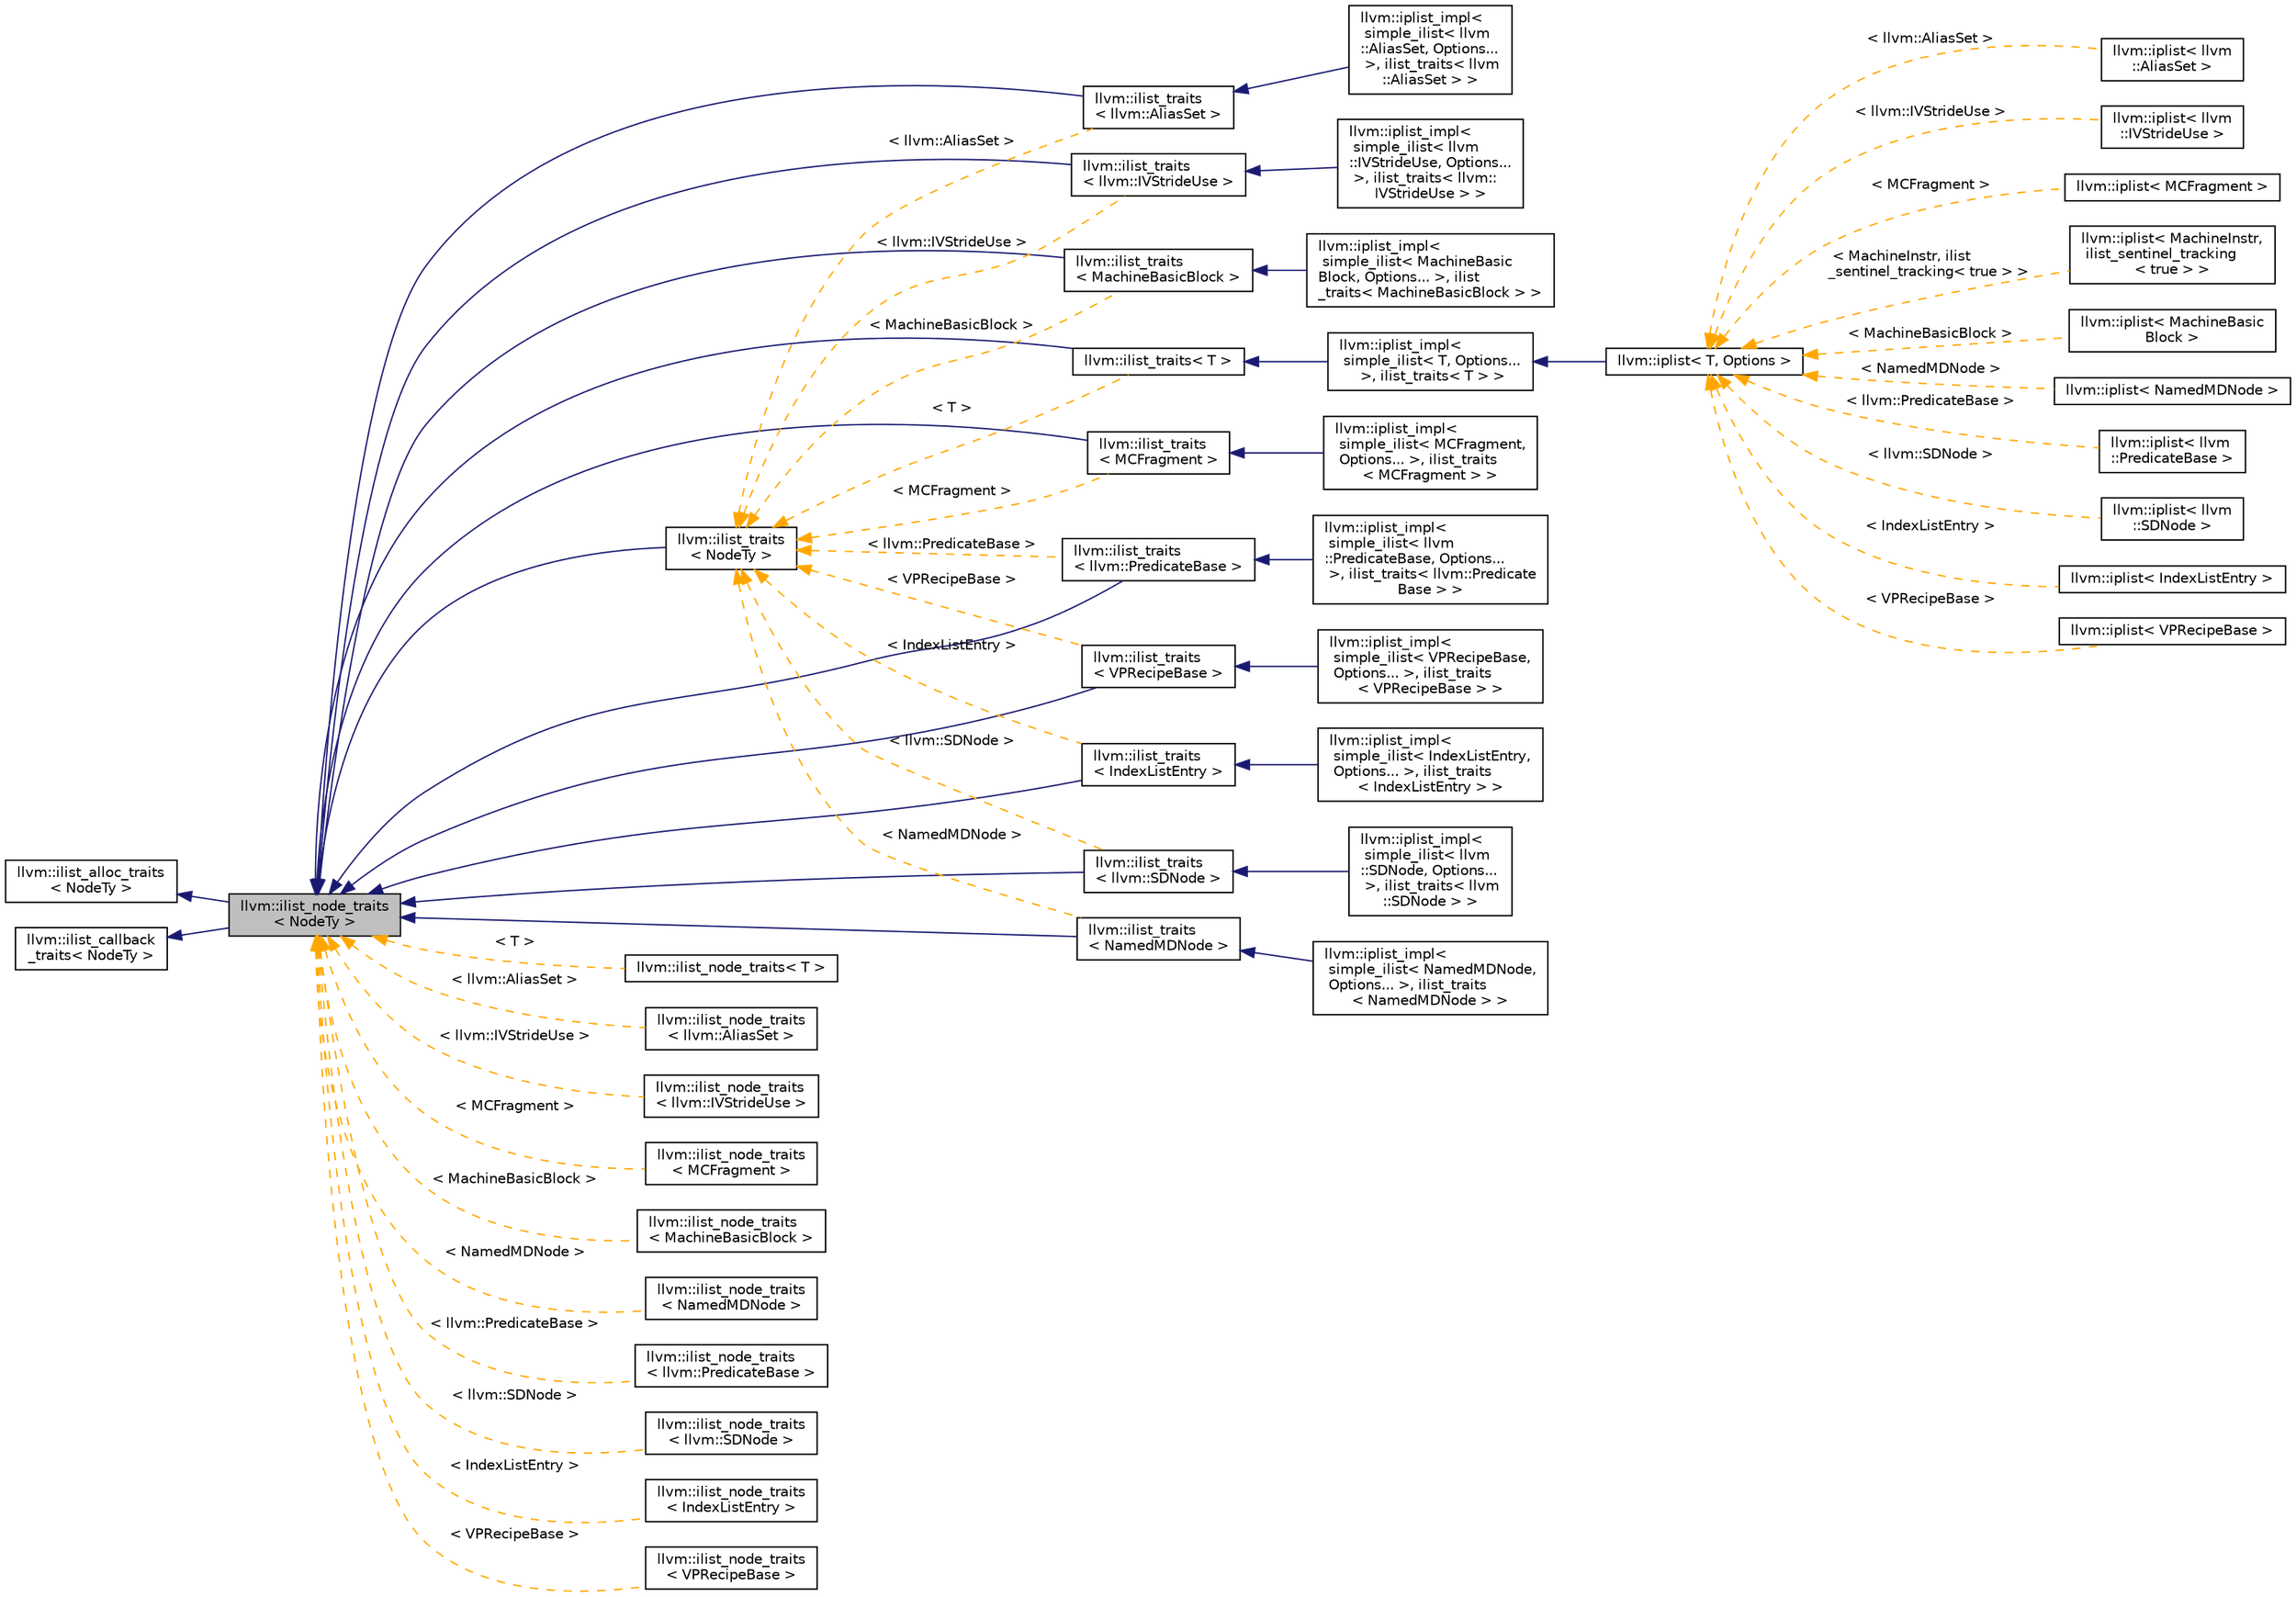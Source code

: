 digraph "llvm::ilist_node_traits&lt; NodeTy &gt;"
{
 // LATEX_PDF_SIZE
  bgcolor="transparent";
  edge [fontname="Helvetica",fontsize="10",labelfontname="Helvetica",labelfontsize="10"];
  node [fontname="Helvetica",fontsize="10",shape="box"];
  rankdir="LR";
  Node1 [label="llvm::ilist_node_traits\l\< NodeTy \>",height=0.2,width=0.4,color="black", fillcolor="grey75", style="filled", fontcolor="black",tooltip="A fragment for template traits for intrusive list that provides default node related operations."];
  Node2 -> Node1 [dir="back",color="midnightblue",fontsize="10",style="solid",fontname="Helvetica"];
  Node2 [label="llvm::ilist_alloc_traits\l\< NodeTy \>",height=0.2,width=0.4,color="black",URL="$structllvm_1_1ilist__alloc__traits.html",tooltip="Use delete by default for iplist and ilist."];
  Node3 -> Node1 [dir="back",color="midnightblue",fontsize="10",style="solid",fontname="Helvetica"];
  Node3 [label="llvm::ilist_callback\l_traits\< NodeTy \>",height=0.2,width=0.4,color="black",URL="$structllvm_1_1ilist__callback__traits.html",tooltip="Callbacks do nothing by default in iplist and ilist."];
  Node1 -> Node4 [dir="back",color="midnightblue",fontsize="10",style="solid",fontname="Helvetica"];
  Node4 [label="llvm::ilist_traits\< T \>",height=0.2,width=0.4,color="black",URL="$structllvm_1_1ilist__traits.html",tooltip=" "];
  Node4 -> Node5 [dir="back",color="midnightblue",fontsize="10",style="solid",fontname="Helvetica"];
  Node5 [label="llvm::iplist_impl\<\l simple_ilist\< T, Options...\l \>, ilist_traits\< T \> \>",height=0.2,width=0.4,color="black",URL="$classllvm_1_1iplist__impl.html",tooltip=" "];
  Node5 -> Node6 [dir="back",color="midnightblue",fontsize="10",style="solid",fontname="Helvetica"];
  Node6 [label="llvm::iplist\< T, Options \>",height=0.2,width=0.4,color="black",URL="$classllvm_1_1iplist.html",tooltip="An intrusive list with ownership and callbacks specified/controlled by ilist_traits,..."];
  Node6 -> Node7 [dir="back",color="orange",fontsize="10",style="dashed",label=" \< llvm::AliasSet \>" ,fontname="Helvetica"];
  Node7 [label="llvm::iplist\< llvm\l::AliasSet \>",height=0.2,width=0.4,color="black",URL="$classllvm_1_1iplist.html",tooltip=" "];
  Node6 -> Node8 [dir="back",color="orange",fontsize="10",style="dashed",label=" \< llvm::IVStrideUse \>" ,fontname="Helvetica"];
  Node8 [label="llvm::iplist\< llvm\l::IVStrideUse \>",height=0.2,width=0.4,color="black",URL="$classllvm_1_1iplist.html",tooltip=" "];
  Node6 -> Node9 [dir="back",color="orange",fontsize="10",style="dashed",label=" \< MCFragment \>" ,fontname="Helvetica"];
  Node9 [label="llvm::iplist\< MCFragment \>",height=0.2,width=0.4,color="black",URL="$classllvm_1_1iplist.html",tooltip=" "];
  Node6 -> Node10 [dir="back",color="orange",fontsize="10",style="dashed",label=" \< MachineInstr, ilist\l_sentinel_tracking\< true \> \>" ,fontname="Helvetica"];
  Node10 [label="llvm::iplist\< MachineInstr,\l ilist_sentinel_tracking\l\< true \> \>",height=0.2,width=0.4,color="black",URL="$classllvm_1_1iplist.html",tooltip=" "];
  Node6 -> Node11 [dir="back",color="orange",fontsize="10",style="dashed",label=" \< MachineBasicBlock \>" ,fontname="Helvetica"];
  Node11 [label="llvm::iplist\< MachineBasic\lBlock \>",height=0.2,width=0.4,color="black",URL="$classllvm_1_1iplist.html",tooltip=" "];
  Node6 -> Node12 [dir="back",color="orange",fontsize="10",style="dashed",label=" \< NamedMDNode \>" ,fontname="Helvetica"];
  Node12 [label="llvm::iplist\< NamedMDNode \>",height=0.2,width=0.4,color="black",URL="$classllvm_1_1iplist.html",tooltip=" "];
  Node6 -> Node13 [dir="back",color="orange",fontsize="10",style="dashed",label=" \< llvm::PredicateBase \>" ,fontname="Helvetica"];
  Node13 [label="llvm::iplist\< llvm\l::PredicateBase \>",height=0.2,width=0.4,color="black",URL="$classllvm_1_1iplist.html",tooltip=" "];
  Node6 -> Node14 [dir="back",color="orange",fontsize="10",style="dashed",label=" \< llvm::SDNode \>" ,fontname="Helvetica"];
  Node14 [label="llvm::iplist\< llvm\l::SDNode \>",height=0.2,width=0.4,color="black",URL="$classllvm_1_1iplist.html",tooltip=" "];
  Node6 -> Node15 [dir="back",color="orange",fontsize="10",style="dashed",label=" \< IndexListEntry \>" ,fontname="Helvetica"];
  Node15 [label="llvm::iplist\< IndexListEntry \>",height=0.2,width=0.4,color="black",URL="$classllvm_1_1iplist.html",tooltip=" "];
  Node6 -> Node16 [dir="back",color="orange",fontsize="10",style="dashed",label=" \< VPRecipeBase \>" ,fontname="Helvetica"];
  Node16 [label="llvm::iplist\< VPRecipeBase \>",height=0.2,width=0.4,color="black",URL="$classllvm_1_1iplist.html",tooltip=" "];
  Node1 -> Node17 [dir="back",color="midnightblue",fontsize="10",style="solid",fontname="Helvetica"];
  Node17 [label="llvm::ilist_traits\l\< llvm::AliasSet \>",height=0.2,width=0.4,color="black",URL="$structllvm_1_1ilist__traits.html",tooltip=" "];
  Node17 -> Node18 [dir="back",color="midnightblue",fontsize="10",style="solid",fontname="Helvetica"];
  Node18 [label="llvm::iplist_impl\<\l simple_ilist\< llvm\l::AliasSet, Options...\l \>, ilist_traits\< llvm\l::AliasSet \> \>",height=0.2,width=0.4,color="black",URL="$classllvm_1_1iplist__impl.html",tooltip=" "];
  Node1 -> Node19 [dir="back",color="midnightblue",fontsize="10",style="solid",fontname="Helvetica"];
  Node19 [label="llvm::ilist_traits\l\< llvm::IVStrideUse \>",height=0.2,width=0.4,color="black",URL="$structllvm_1_1ilist__traits.html",tooltip=" "];
  Node19 -> Node20 [dir="back",color="midnightblue",fontsize="10",style="solid",fontname="Helvetica"];
  Node20 [label="llvm::iplist_impl\<\l simple_ilist\< llvm\l::IVStrideUse, Options...\l \>, ilist_traits\< llvm::\lIVStrideUse \> \>",height=0.2,width=0.4,color="black",URL="$classllvm_1_1iplist__impl.html",tooltip=" "];
  Node1 -> Node21 [dir="back",color="midnightblue",fontsize="10",style="solid",fontname="Helvetica"];
  Node21 [label="llvm::ilist_traits\l\< MCFragment \>",height=0.2,width=0.4,color="black",URL="$structllvm_1_1ilist__traits.html",tooltip=" "];
  Node21 -> Node22 [dir="back",color="midnightblue",fontsize="10",style="solid",fontname="Helvetica"];
  Node22 [label="llvm::iplist_impl\<\l simple_ilist\< MCFragment,\l Options... \>, ilist_traits\l\< MCFragment \> \>",height=0.2,width=0.4,color="black",URL="$classllvm_1_1iplist__impl.html",tooltip=" "];
  Node1 -> Node23 [dir="back",color="midnightblue",fontsize="10",style="solid",fontname="Helvetica"];
  Node23 [label="llvm::ilist_traits\l\< MachineBasicBlock \>",height=0.2,width=0.4,color="black",URL="$structllvm_1_1ilist__traits.html",tooltip=" "];
  Node23 -> Node24 [dir="back",color="midnightblue",fontsize="10",style="solid",fontname="Helvetica"];
  Node24 [label="llvm::iplist_impl\<\l simple_ilist\< MachineBasic\lBlock, Options... \>, ilist\l_traits\< MachineBasicBlock \> \>",height=0.2,width=0.4,color="black",URL="$classllvm_1_1iplist__impl.html",tooltip=" "];
  Node1 -> Node25 [dir="back",color="midnightblue",fontsize="10",style="solid",fontname="Helvetica"];
  Node25 [label="llvm::ilist_traits\l\< NamedMDNode \>",height=0.2,width=0.4,color="black",URL="$structllvm_1_1ilist__traits.html",tooltip=" "];
  Node25 -> Node26 [dir="back",color="midnightblue",fontsize="10",style="solid",fontname="Helvetica"];
  Node26 [label="llvm::iplist_impl\<\l simple_ilist\< NamedMDNode,\l Options... \>, ilist_traits\l\< NamedMDNode \> \>",height=0.2,width=0.4,color="black",URL="$classllvm_1_1iplist__impl.html",tooltip=" "];
  Node1 -> Node27 [dir="back",color="midnightblue",fontsize="10",style="solid",fontname="Helvetica"];
  Node27 [label="llvm::ilist_traits\l\< llvm::PredicateBase \>",height=0.2,width=0.4,color="black",URL="$structllvm_1_1ilist__traits.html",tooltip=" "];
  Node27 -> Node28 [dir="back",color="midnightblue",fontsize="10",style="solid",fontname="Helvetica"];
  Node28 [label="llvm::iplist_impl\<\l simple_ilist\< llvm\l::PredicateBase, Options...\l \>, ilist_traits\< llvm::Predicate\lBase \> \>",height=0.2,width=0.4,color="black",URL="$classllvm_1_1iplist__impl.html",tooltip=" "];
  Node1 -> Node29 [dir="back",color="midnightblue",fontsize="10",style="solid",fontname="Helvetica"];
  Node29 [label="llvm::ilist_traits\l\< llvm::SDNode \>",height=0.2,width=0.4,color="black",URL="$structllvm_1_1ilist__traits.html",tooltip=" "];
  Node29 -> Node30 [dir="back",color="midnightblue",fontsize="10",style="solid",fontname="Helvetica"];
  Node30 [label="llvm::iplist_impl\<\l simple_ilist\< llvm\l::SDNode, Options...\l \>, ilist_traits\< llvm\l::SDNode \> \>",height=0.2,width=0.4,color="black",URL="$classllvm_1_1iplist__impl.html",tooltip=" "];
  Node1 -> Node31 [dir="back",color="midnightblue",fontsize="10",style="solid",fontname="Helvetica"];
  Node31 [label="llvm::ilist_traits\l\< IndexListEntry \>",height=0.2,width=0.4,color="black",URL="$structllvm_1_1ilist__traits.html",tooltip=" "];
  Node31 -> Node32 [dir="back",color="midnightblue",fontsize="10",style="solid",fontname="Helvetica"];
  Node32 [label="llvm::iplist_impl\<\l simple_ilist\< IndexListEntry,\l Options... \>, ilist_traits\l\< IndexListEntry \> \>",height=0.2,width=0.4,color="black",URL="$classllvm_1_1iplist__impl.html",tooltip=" "];
  Node1 -> Node33 [dir="back",color="midnightblue",fontsize="10",style="solid",fontname="Helvetica"];
  Node33 [label="llvm::ilist_traits\l\< VPRecipeBase \>",height=0.2,width=0.4,color="black",URL="$structllvm_1_1ilist__traits.html",tooltip=" "];
  Node33 -> Node34 [dir="back",color="midnightblue",fontsize="10",style="solid",fontname="Helvetica"];
  Node34 [label="llvm::iplist_impl\<\l simple_ilist\< VPRecipeBase,\l Options... \>, ilist_traits\l\< VPRecipeBase \> \>",height=0.2,width=0.4,color="black",URL="$classllvm_1_1iplist__impl.html",tooltip=" "];
  Node1 -> Node35 [dir="back",color="midnightblue",fontsize="10",style="solid",fontname="Helvetica"];
  Node35 [label="llvm::ilist_traits\l\< NodeTy \>",height=0.2,width=0.4,color="black",URL="$structllvm_1_1ilist__traits.html",tooltip="Template traits for intrusive list."];
  Node35 -> Node4 [dir="back",color="orange",fontsize="10",style="dashed",label=" \< T \>" ,fontname="Helvetica"];
  Node35 -> Node17 [dir="back",color="orange",fontsize="10",style="dashed",label=" \< llvm::AliasSet \>" ,fontname="Helvetica"];
  Node35 -> Node19 [dir="back",color="orange",fontsize="10",style="dashed",label=" \< llvm::IVStrideUse \>" ,fontname="Helvetica"];
  Node35 -> Node21 [dir="back",color="orange",fontsize="10",style="dashed",label=" \< MCFragment \>" ,fontname="Helvetica"];
  Node35 -> Node23 [dir="back",color="orange",fontsize="10",style="dashed",label=" \< MachineBasicBlock \>" ,fontname="Helvetica"];
  Node35 -> Node25 [dir="back",color="orange",fontsize="10",style="dashed",label=" \< NamedMDNode \>" ,fontname="Helvetica"];
  Node35 -> Node27 [dir="back",color="orange",fontsize="10",style="dashed",label=" \< llvm::PredicateBase \>" ,fontname="Helvetica"];
  Node35 -> Node29 [dir="back",color="orange",fontsize="10",style="dashed",label=" \< llvm::SDNode \>" ,fontname="Helvetica"];
  Node35 -> Node31 [dir="back",color="orange",fontsize="10",style="dashed",label=" \< IndexListEntry \>" ,fontname="Helvetica"];
  Node35 -> Node33 [dir="back",color="orange",fontsize="10",style="dashed",label=" \< VPRecipeBase \>" ,fontname="Helvetica"];
  Node1 -> Node36 [dir="back",color="orange",fontsize="10",style="dashed",label=" \< T \>" ,fontname="Helvetica"];
  Node36 [label="llvm::ilist_node_traits\< T \>",height=0.2,width=0.4,color="black",URL="$structllvm_1_1ilist__node__traits.html",tooltip=" "];
  Node1 -> Node37 [dir="back",color="orange",fontsize="10",style="dashed",label=" \< llvm::AliasSet \>" ,fontname="Helvetica"];
  Node37 [label="llvm::ilist_node_traits\l\< llvm::AliasSet \>",height=0.2,width=0.4,color="black",URL="$structllvm_1_1ilist__node__traits.html",tooltip=" "];
  Node1 -> Node38 [dir="back",color="orange",fontsize="10",style="dashed",label=" \< llvm::IVStrideUse \>" ,fontname="Helvetica"];
  Node38 [label="llvm::ilist_node_traits\l\< llvm::IVStrideUse \>",height=0.2,width=0.4,color="black",URL="$structllvm_1_1ilist__node__traits.html",tooltip=" "];
  Node1 -> Node39 [dir="back",color="orange",fontsize="10",style="dashed",label=" \< MCFragment \>" ,fontname="Helvetica"];
  Node39 [label="llvm::ilist_node_traits\l\< MCFragment \>",height=0.2,width=0.4,color="black",URL="$structllvm_1_1ilist__node__traits.html",tooltip=" "];
  Node1 -> Node40 [dir="back",color="orange",fontsize="10",style="dashed",label=" \< MachineBasicBlock \>" ,fontname="Helvetica"];
  Node40 [label="llvm::ilist_node_traits\l\< MachineBasicBlock \>",height=0.2,width=0.4,color="black",URL="$structllvm_1_1ilist__node__traits.html",tooltip=" "];
  Node1 -> Node41 [dir="back",color="orange",fontsize="10",style="dashed",label=" \< NamedMDNode \>" ,fontname="Helvetica"];
  Node41 [label="llvm::ilist_node_traits\l\< NamedMDNode \>",height=0.2,width=0.4,color="black",URL="$structllvm_1_1ilist__node__traits.html",tooltip=" "];
  Node1 -> Node42 [dir="back",color="orange",fontsize="10",style="dashed",label=" \< llvm::PredicateBase \>" ,fontname="Helvetica"];
  Node42 [label="llvm::ilist_node_traits\l\< llvm::PredicateBase \>",height=0.2,width=0.4,color="black",URL="$structllvm_1_1ilist__node__traits.html",tooltip=" "];
  Node1 -> Node43 [dir="back",color="orange",fontsize="10",style="dashed",label=" \< llvm::SDNode \>" ,fontname="Helvetica"];
  Node43 [label="llvm::ilist_node_traits\l\< llvm::SDNode \>",height=0.2,width=0.4,color="black",URL="$structllvm_1_1ilist__node__traits.html",tooltip=" "];
  Node1 -> Node44 [dir="back",color="orange",fontsize="10",style="dashed",label=" \< IndexListEntry \>" ,fontname="Helvetica"];
  Node44 [label="llvm::ilist_node_traits\l\< IndexListEntry \>",height=0.2,width=0.4,color="black",URL="$structllvm_1_1ilist__node__traits.html",tooltip=" "];
  Node1 -> Node45 [dir="back",color="orange",fontsize="10",style="dashed",label=" \< VPRecipeBase \>" ,fontname="Helvetica"];
  Node45 [label="llvm::ilist_node_traits\l\< VPRecipeBase \>",height=0.2,width=0.4,color="black",URL="$structllvm_1_1ilist__node__traits.html",tooltip=" "];
}
